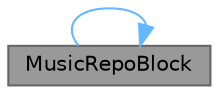 digraph "MusicRepoBlock"
{
 // LATEX_PDF_SIZE
  bgcolor="transparent";
  edge [fontname=Helvetica,fontsize=10,labelfontname=Helvetica,labelfontsize=10];
  node [fontname=Helvetica,fontsize=10,shape=box,height=0.2,width=0.4];
  rankdir="RL";
  Node1 [id="Node000001",label="MusicRepoBlock",height=0.2,width=0.4,color="gray40", fillcolor="grey60", style="filled", fontcolor="black",tooltip="构造函数，初始化音乐仓库块状项"];
  Node1 -> Node1 [id="edge1_Node000001_Node000001",dir="back",color="steelblue1",style="solid",tooltip=" "];
}
